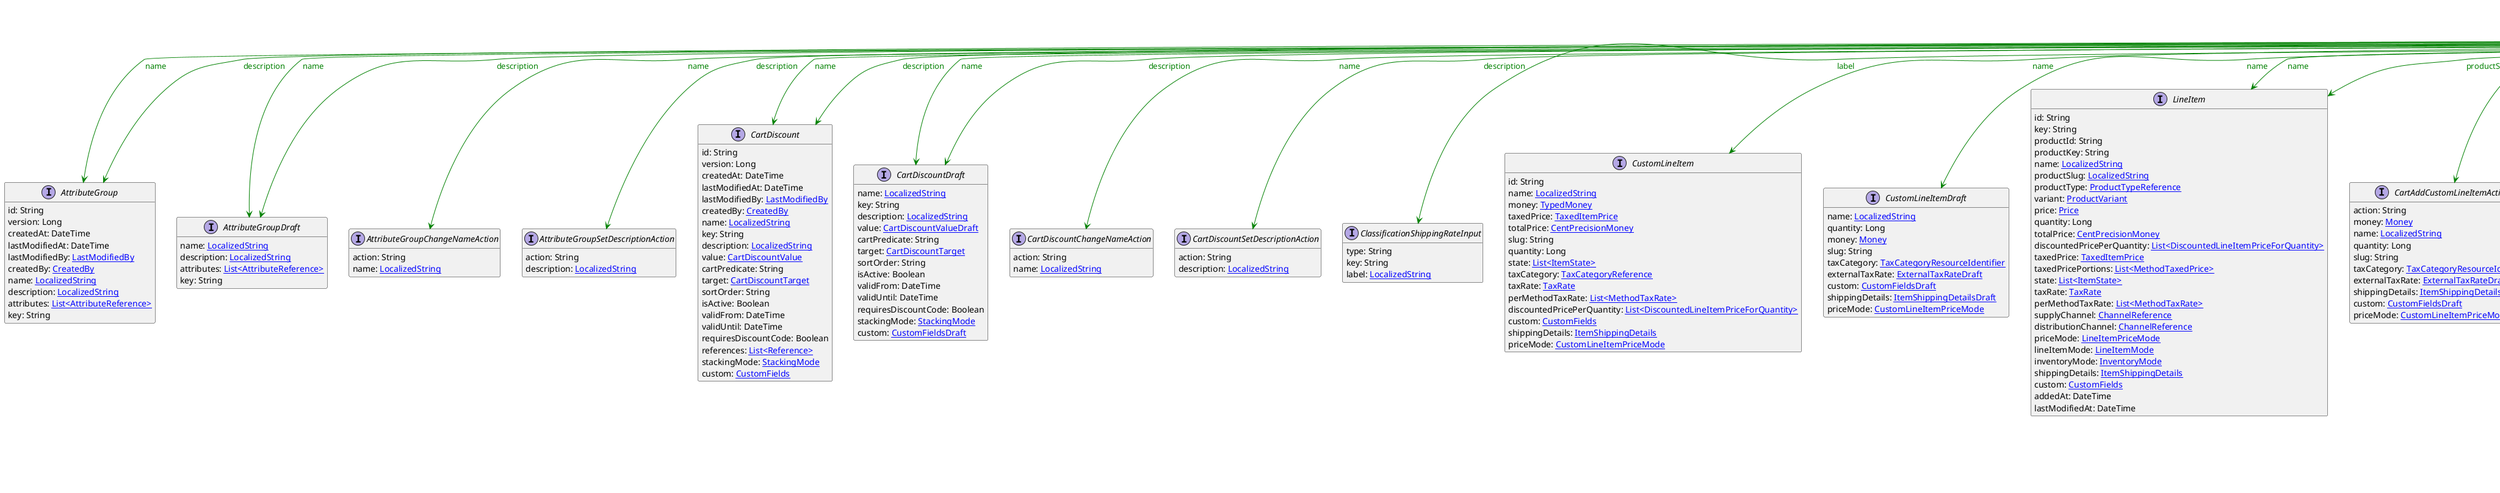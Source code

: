 @startuml

hide empty fields
hide empty methods
legend
|= |= line |
|<back:black>   </back>| inheritance |
|<back:green>   </back>| property reference |
|<back:blue>   </back>| discriminated class |
endlegend
interface LocalizedString [[LocalizedString.svg]]  {
}



interface AttributeGroup [[AttributeGroup.svg]]  {
    id: String
    version: Long
    createdAt: DateTime
    lastModifiedAt: DateTime
    lastModifiedBy: [[LastModifiedBy.svg LastModifiedBy]]
    createdBy: [[CreatedBy.svg CreatedBy]]
    name: [[LocalizedString.svg LocalizedString]]
    description: [[LocalizedString.svg LocalizedString]]
    attributes: [[AttributeReference.svg List<AttributeReference>]]
    key: String
}
interface AttributeGroupDraft [[AttributeGroupDraft.svg]]  {
    name: [[LocalizedString.svg LocalizedString]]
    description: [[LocalizedString.svg LocalizedString]]
    attributes: [[AttributeReference.svg List<AttributeReference>]]
    key: String
}
interface AttributeGroupChangeNameAction [[AttributeGroupChangeNameAction.svg]]  {
    action: String
    name: [[LocalizedString.svg LocalizedString]]
}
interface AttributeGroupSetDescriptionAction [[AttributeGroupSetDescriptionAction.svg]]  {
    action: String
    description: [[LocalizedString.svg LocalizedString]]
}
interface CartDiscount [[CartDiscount.svg]]  {
    id: String
    version: Long
    createdAt: DateTime
    lastModifiedAt: DateTime
    lastModifiedBy: [[LastModifiedBy.svg LastModifiedBy]]
    createdBy: [[CreatedBy.svg CreatedBy]]
    name: [[LocalizedString.svg LocalizedString]]
    key: String
    description: [[LocalizedString.svg LocalizedString]]
    value: [[CartDiscountValue.svg CartDiscountValue]]
    cartPredicate: String
    target: [[CartDiscountTarget.svg CartDiscountTarget]]
    sortOrder: String
    isActive: Boolean
    validFrom: DateTime
    validUntil: DateTime
    requiresDiscountCode: Boolean
    references: [[Reference.svg List<Reference>]]
    stackingMode: [[StackingMode.svg StackingMode]]
    custom: [[CustomFields.svg CustomFields]]
}
interface CartDiscountDraft [[CartDiscountDraft.svg]]  {
    name: [[LocalizedString.svg LocalizedString]]
    key: String
    description: [[LocalizedString.svg LocalizedString]]
    value: [[CartDiscountValueDraft.svg CartDiscountValueDraft]]
    cartPredicate: String
    target: [[CartDiscountTarget.svg CartDiscountTarget]]
    sortOrder: String
    isActive: Boolean
    validFrom: DateTime
    validUntil: DateTime
    requiresDiscountCode: Boolean
    stackingMode: [[StackingMode.svg StackingMode]]
    custom: [[CustomFieldsDraft.svg CustomFieldsDraft]]
}
interface CartDiscountChangeNameAction [[CartDiscountChangeNameAction.svg]]  {
    action: String
    name: [[LocalizedString.svg LocalizedString]]
}
interface CartDiscountSetDescriptionAction [[CartDiscountSetDescriptionAction.svg]]  {
    action: String
    description: [[LocalizedString.svg LocalizedString]]
}
interface ClassificationShippingRateInput [[ClassificationShippingRateInput.svg]]  {
    type: String
    key: String
    label: [[LocalizedString.svg LocalizedString]]
}
interface CustomLineItem [[CustomLineItem.svg]]  {
    id: String
    name: [[LocalizedString.svg LocalizedString]]
    money: [[TypedMoney.svg TypedMoney]]
    taxedPrice: [[TaxedItemPrice.svg TaxedItemPrice]]
    totalPrice: [[CentPrecisionMoney.svg CentPrecisionMoney]]
    slug: String
    quantity: Long
    state: [[ItemState.svg List<ItemState>]]
    taxCategory: [[TaxCategoryReference.svg TaxCategoryReference]]
    taxRate: [[TaxRate.svg TaxRate]]
    perMethodTaxRate: [[MethodTaxRate.svg List<MethodTaxRate>]]
    discountedPricePerQuantity: [[DiscountedLineItemPriceForQuantity.svg List<DiscountedLineItemPriceForQuantity>]]
    custom: [[CustomFields.svg CustomFields]]
    shippingDetails: [[ItemShippingDetails.svg ItemShippingDetails]]
    priceMode: [[CustomLineItemPriceMode.svg CustomLineItemPriceMode]]
}
interface CustomLineItemDraft [[CustomLineItemDraft.svg]]  {
    name: [[LocalizedString.svg LocalizedString]]
    quantity: Long
    money: [[Money.svg Money]]
    slug: String
    taxCategory: [[TaxCategoryResourceIdentifier.svg TaxCategoryResourceIdentifier]]
    externalTaxRate: [[ExternalTaxRateDraft.svg ExternalTaxRateDraft]]
    custom: [[CustomFieldsDraft.svg CustomFieldsDraft]]
    shippingDetails: [[ItemShippingDetailsDraft.svg ItemShippingDetailsDraft]]
    priceMode: [[CustomLineItemPriceMode.svg CustomLineItemPriceMode]]
}
interface LineItem [[LineItem.svg]]  {
    id: String
    key: String
    productId: String
    productKey: String
    name: [[LocalizedString.svg LocalizedString]]
    productSlug: [[LocalizedString.svg LocalizedString]]
    productType: [[ProductTypeReference.svg ProductTypeReference]]
    variant: [[ProductVariant.svg ProductVariant]]
    price: [[Price.svg Price]]
    quantity: Long
    totalPrice: [[CentPrecisionMoney.svg CentPrecisionMoney]]
    discountedPricePerQuantity: [[DiscountedLineItemPriceForQuantity.svg List<DiscountedLineItemPriceForQuantity>]]
    taxedPrice: [[TaxedItemPrice.svg TaxedItemPrice]]
    taxedPricePortions: [[MethodTaxedPrice.svg List<MethodTaxedPrice>]]
    state: [[ItemState.svg List<ItemState>]]
    taxRate: [[TaxRate.svg TaxRate]]
    perMethodTaxRate: [[MethodTaxRate.svg List<MethodTaxRate>]]
    supplyChannel: [[ChannelReference.svg ChannelReference]]
    distributionChannel: [[ChannelReference.svg ChannelReference]]
    priceMode: [[LineItemPriceMode.svg LineItemPriceMode]]
    lineItemMode: [[LineItemMode.svg LineItemMode]]
    inventoryMode: [[InventoryMode.svg InventoryMode]]
    shippingDetails: [[ItemShippingDetails.svg ItemShippingDetails]]
    custom: [[CustomFields.svg CustomFields]]
    addedAt: DateTime
    lastModifiedAt: DateTime
}
interface CartAddCustomLineItemAction [[CartAddCustomLineItemAction.svg]]  {
    action: String
    money: [[Money.svg Money]]
    name: [[LocalizedString.svg LocalizedString]]
    quantity: Long
    slug: String
    taxCategory: [[TaxCategoryResourceIdentifier.svg TaxCategoryResourceIdentifier]]
    externalTaxRate: [[ExternalTaxRateDraft.svg ExternalTaxRateDraft]]
    shippingDetails: [[ItemShippingDetailsDraft.svg ItemShippingDetailsDraft]]
    custom: [[CustomFieldsDraft.svg CustomFieldsDraft]]
    priceMode: [[CustomLineItemPriceMode.svg CustomLineItemPriceMode]]
}
interface Category [[Category.svg]]  {
    id: String
    version: Long
    createdAt: DateTime
    lastModifiedAt: DateTime
    lastModifiedBy: [[LastModifiedBy.svg LastModifiedBy]]
    createdBy: [[CreatedBy.svg CreatedBy]]
    name: [[LocalizedString.svg LocalizedString]]
    slug: [[LocalizedString.svg LocalizedString]]
    description: [[LocalizedString.svg LocalizedString]]
    ancestors: [[CategoryReference.svg List<CategoryReference>]]
    parent: [[CategoryReference.svg CategoryReference]]
    orderHint: String
    externalId: String
    metaTitle: [[LocalizedString.svg LocalizedString]]
    metaDescription: [[LocalizedString.svg LocalizedString]]
    metaKeywords: [[LocalizedString.svg LocalizedString]]
    custom: [[CustomFields.svg CustomFields]]
    assets: [[Asset.svg List<Asset>]]
    key: String
}
interface CategoryDraft [[CategoryDraft.svg]]  {
    name: [[LocalizedString.svg LocalizedString]]
    slug: [[LocalizedString.svg LocalizedString]]
    description: [[LocalizedString.svg LocalizedString]]
    parent: [[CategoryResourceIdentifier.svg CategoryResourceIdentifier]]
    orderHint: String
    externalId: String
    metaTitle: [[LocalizedString.svg LocalizedString]]
    metaDescription: [[LocalizedString.svg LocalizedString]]
    metaKeywords: [[LocalizedString.svg LocalizedString]]
    custom: [[CustomFieldsDraft.svg CustomFieldsDraft]]
    assets: [[AssetDraft.svg List<AssetDraft>]]
    key: String
}
interface CategoryChangeAssetNameAction [[CategoryChangeAssetNameAction.svg]]  {
    action: String
    assetId: String
    assetKey: String
    name: [[LocalizedString.svg LocalizedString]]
}
interface CategoryChangeNameAction [[CategoryChangeNameAction.svg]]  {
    action: String
    name: [[LocalizedString.svg LocalizedString]]
}
interface CategoryChangeSlugAction [[CategoryChangeSlugAction.svg]]  {
    action: String
    slug: [[LocalizedString.svg LocalizedString]]
}
interface CategorySetAssetDescriptionAction [[CategorySetAssetDescriptionAction.svg]]  {
    action: String
    assetId: String
    assetKey: String
    description: [[LocalizedString.svg LocalizedString]]
}
interface CategorySetDescriptionAction [[CategorySetDescriptionAction.svg]]  {
    action: String
    description: [[LocalizedString.svg LocalizedString]]
}
interface CategorySetMetaDescriptionAction [[CategorySetMetaDescriptionAction.svg]]  {
    action: String
    metaDescription: [[LocalizedString.svg LocalizedString]]
}
interface CategorySetMetaKeywordsAction [[CategorySetMetaKeywordsAction.svg]]  {
    action: String
    metaKeywords: [[LocalizedString.svg LocalizedString]]
}
interface CategorySetMetaTitleAction [[CategorySetMetaTitleAction.svg]]  {
    action: String
    metaTitle: [[LocalizedString.svg LocalizedString]]
}
interface Channel [[Channel.svg]]  {
    id: String
    version: Long
    createdAt: DateTime
    lastModifiedAt: DateTime
    lastModifiedBy: [[LastModifiedBy.svg LastModifiedBy]]
    createdBy: [[CreatedBy.svg CreatedBy]]
    key: String
    roles: [[ChannelRoleEnum.svg List<ChannelRoleEnum>]]
    name: [[LocalizedString.svg LocalizedString]]
    description: [[LocalizedString.svg LocalizedString]]
    address: [[Address.svg Address]]
    reviewRatingStatistics: [[ReviewRatingStatistics.svg ReviewRatingStatistics]]
    custom: [[CustomFields.svg CustomFields]]
    geoLocation: [[GeoJson.svg GeoJson]]
}
interface ChannelDraft [[ChannelDraft.svg]]  {
    key: String
    roles: [[ChannelRoleEnum.svg List<ChannelRoleEnum>]]
    name: [[LocalizedString.svg LocalizedString]]
    description: [[LocalizedString.svg LocalizedString]]
    address: [[BaseAddress.svg BaseAddress]]
    custom: [[CustomFieldsDraft.svg CustomFieldsDraft]]
    geoLocation: [[GeoJson.svg GeoJson]]
}
interface ChannelChangeDescriptionAction [[ChannelChangeDescriptionAction.svg]]  {
    action: String
    description: [[LocalizedString.svg LocalizedString]]
}
interface ChannelChangeNameAction [[ChannelChangeNameAction.svg]]  {
    action: String
    name: [[LocalizedString.svg LocalizedString]]
}
interface Asset [[Asset.svg]]  {
    id: String
    sources: [[AssetSource.svg List<AssetSource>]]
    name: [[LocalizedString.svg LocalizedString]]
    description: [[LocalizedString.svg LocalizedString]]
    tags: [[String.svg List<String>]]
    custom: [[CustomFields.svg CustomFields]]
    key: String
}
interface AssetDraft [[AssetDraft.svg]]  {
    sources: [[AssetSource.svg List<AssetSource>]]
    name: [[LocalizedString.svg LocalizedString]]
    description: [[LocalizedString.svg LocalizedString]]
    tags: [[String.svg List<String>]]
    custom: [[CustomFieldsDraft.svg CustomFieldsDraft]]
    key: String
}
interface DiscountCode [[DiscountCode.svg]]  {
    id: String
    version: Long
    createdAt: DateTime
    lastModifiedAt: DateTime
    lastModifiedBy: [[LastModifiedBy.svg LastModifiedBy]]
    createdBy: [[CreatedBy.svg CreatedBy]]
    name: [[LocalizedString.svg LocalizedString]]
    description: [[LocalizedString.svg LocalizedString]]
    code: String
    cartDiscounts: [[CartDiscountReference.svg List<CartDiscountReference>]]
    cartPredicate: String
    isActive: Boolean
    references: [[Reference.svg List<Reference>]]
    maxApplications: Long
    maxApplicationsPerCustomer: Long
    custom: [[CustomFields.svg CustomFields]]
    groups: [[String.svg List<String>]]
    validFrom: DateTime
    validUntil: DateTime
    applicationVersion: Long
}
interface DiscountCodeDraft [[DiscountCodeDraft.svg]]  {
    name: [[LocalizedString.svg LocalizedString]]
    description: [[LocalizedString.svg LocalizedString]]
    code: String
    cartDiscounts: [[CartDiscountResourceIdentifier.svg List<CartDiscountResourceIdentifier>]]
    cartPredicate: String
    isActive: Boolean
    maxApplications: Long
    maxApplicationsPerCustomer: Long
    custom: [[CustomFieldsDraft.svg CustomFieldsDraft]]
    groups: [[String.svg List<String>]]
    validFrom: DateTime
    validUntil: DateTime
}
interface DiscountCodeSetDescriptionAction [[DiscountCodeSetDescriptionAction.svg]]  {
    action: String
    description: [[LocalizedString.svg LocalizedString]]
}
interface DiscountCodeSetNameAction [[DiscountCodeSetNameAction.svg]]  {
    action: String
    name: [[LocalizedString.svg LocalizedString]]
}
interface ExtensionBadResponseError [[ExtensionBadResponseError.svg]]  {
    code: String
    message: String
    localizedMessage: [[LocalizedString.svg LocalizedString]]
    extensionExtraInfo: [[Object.svg Object]]
    extensionErrors: [[ExtensionError.svg List<ExtensionError>]]
    extensionBody: String
    extensionStatusCode: Integer
    extensionId: String
    extensionKey: String
}
interface ExtensionUpdateActionsFailedError [[ExtensionUpdateActionsFailedError.svg]]  {
    code: String
    message: String
    localizedMessage: [[LocalizedString.svg LocalizedString]]
    extensionExtraInfo: [[Object.svg Object]]
    extensionErrors: [[ExtensionError.svg List<ExtensionError>]]
}
interface GraphQLExtensionBadResponseError [[GraphQLExtensionBadResponseError.svg]]  {
    code: String
    localizedMessage: [[LocalizedString.svg LocalizedString]]
    extensionExtraInfo: [[Object.svg Object]]
    extensionErrors: [[ExtensionError.svg List<ExtensionError>]]
    extensionBody: String
    extensionStatusCode: Integer
    extensionId: String
    extensionKey: String
}
interface GraphQLExtensionUpdateActionsFailedError [[GraphQLExtensionUpdateActionsFailedError.svg]]  {
    code: String
    localizedMessage: [[LocalizedString.svg LocalizedString]]
    extensionExtraInfo: [[Object.svg Object]]
    extensionErrors: [[ExtensionError.svg List<ExtensionError>]]
}
interface MyShoppingListDraft [[MyShoppingListDraft.svg]]  {
    name: [[LocalizedString.svg LocalizedString]]
    description: [[LocalizedString.svg LocalizedString]]
    lineItems: [[ShoppingListLineItemDraft.svg List<ShoppingListLineItemDraft>]]
    textLineItems: [[TextLineItemDraft.svg List<TextLineItemDraft>]]
    custom: [[CustomFieldsDraft.svg CustomFieldsDraft]]
    deleteDaysAfterLastModification: Long
    store: [[StoreResourceIdentifier.svg StoreResourceIdentifier]]
}
interface MyPaymentSetMethodInfoNameAction [[MyPaymentSetMethodInfoNameAction.svg]]  {
    action: String
    name: [[LocalizedString.svg LocalizedString]]
}
interface MyShoppingListAddTextLineItemAction [[MyShoppingListAddTextLineItemAction.svg]]  {
    action: String
    name: [[LocalizedString.svg LocalizedString]]
    description: [[LocalizedString.svg LocalizedString]]
    quantity: Long
    addedAt: DateTime
    custom: [[CustomFieldsDraft.svg CustomFieldsDraft]]
}
interface MyShoppingListChangeNameAction [[MyShoppingListChangeNameAction.svg]]  {
    action: String
    name: [[LocalizedString.svg LocalizedString]]
}
interface MyShoppingListChangeTextLineItemNameAction [[MyShoppingListChangeTextLineItemNameAction.svg]]  {
    action: String
    textLineItemId: String
    name: [[LocalizedString.svg LocalizedString]]
}
interface MyShoppingListSetDescriptionAction [[MyShoppingListSetDescriptionAction.svg]]  {
    action: String
    description: [[LocalizedString.svg LocalizedString]]
}
interface MyShoppingListSetTextLineItemDescriptionAction [[MyShoppingListSetTextLineItemDescriptionAction.svg]]  {
    action: String
    textLineItemId: String
    description: [[LocalizedString.svg LocalizedString]]
}
interface CategorySlugChangedMessage [[CategorySlugChangedMessage.svg]]  {
    id: String
    version: Long
    createdAt: DateTime
    lastModifiedAt: DateTime
    lastModifiedBy: [[LastModifiedBy.svg LastModifiedBy]]
    createdBy: [[CreatedBy.svg CreatedBy]]
    sequenceNumber: Long
    resource: [[Reference.svg Reference]]
    resourceVersion: Long
    type: String
    resourceUserProvidedIdentifiers: [[UserProvidedIdentifiers.svg UserProvidedIdentifiers]]
    slug: [[LocalizedString.svg LocalizedString]]
    oldSlug: [[LocalizedString.svg LocalizedString]]
}
interface ProductSlugChangedMessage [[ProductSlugChangedMessage.svg]]  {
    id: String
    version: Long
    createdAt: DateTime
    lastModifiedAt: DateTime
    lastModifiedBy: [[LastModifiedBy.svg LastModifiedBy]]
    createdBy: [[CreatedBy.svg CreatedBy]]
    sequenceNumber: Long
    resource: [[Reference.svg Reference]]
    resourceVersion: Long
    type: String
    resourceUserProvidedIdentifiers: [[UserProvidedIdentifiers.svg UserProvidedIdentifiers]]
    slug: [[LocalizedString.svg LocalizedString]]
    oldSlug: [[LocalizedString.svg LocalizedString]]
}
interface StoreCreatedMessage [[StoreCreatedMessage.svg]]  {
    id: String
    version: Long
    createdAt: DateTime
    lastModifiedAt: DateTime
    lastModifiedBy: [[LastModifiedBy.svg LastModifiedBy]]
    createdBy: [[CreatedBy.svg CreatedBy]]
    sequenceNumber: Long
    resource: [[Reference.svg Reference]]
    resourceVersion: Long
    type: String
    resourceUserProvidedIdentifiers: [[UserProvidedIdentifiers.svg UserProvidedIdentifiers]]
    name: [[LocalizedString.svg LocalizedString]]
    languages: [[String.svg List<String>]]
    countries: [[StoreCountry.svg List<StoreCountry>]]
    distributionChannels: [[ChannelReference.svg List<ChannelReference>]]
    supplyChannels: [[ChannelReference.svg List<ChannelReference>]]
    productSelections: [[ProductSelectionSetting.svg List<ProductSelectionSetting>]]
    custom: [[CustomFields.svg CustomFields]]
}
interface StoreNameSetMessage [[StoreNameSetMessage.svg]]  {
    id: String
    version: Long
    createdAt: DateTime
    lastModifiedAt: DateTime
    lastModifiedBy: [[LastModifiedBy.svg LastModifiedBy]]
    createdBy: [[CreatedBy.svg CreatedBy]]
    sequenceNumber: Long
    resource: [[Reference.svg Reference]]
    resourceVersion: Long
    type: String
    resourceUserProvidedIdentifiers: [[UserProvidedIdentifiers.svg UserProvidedIdentifiers]]
    name: [[LocalizedString.svg LocalizedString]]
    nameAllLocales: [[LocalizedString.svg List<LocalizedString>]]
}
interface UserProvidedIdentifiers [[UserProvidedIdentifiers.svg]]  {
    key: String
    externalId: String
    orderNumber: String
    customerNumber: String
    sku: String
    slug: [[LocalizedString.svg LocalizedString]]
    containerAndKey: [[ContainerAndKey.svg ContainerAndKey]]
}
interface CategorySlugChangedMessagePayload [[CategorySlugChangedMessagePayload.svg]]  {
    type: String
    slug: [[LocalizedString.svg LocalizedString]]
    oldSlug: [[LocalizedString.svg LocalizedString]]
}
interface ProductSlugChangedMessagePayload [[ProductSlugChangedMessagePayload.svg]]  {
    type: String
    slug: [[LocalizedString.svg LocalizedString]]
    oldSlug: [[LocalizedString.svg LocalizedString]]
}
interface StoreCreatedMessagePayload [[StoreCreatedMessagePayload.svg]]  {
    type: String
    name: [[LocalizedString.svg LocalizedString]]
    languages: [[String.svg List<String>]]
    countries: [[StoreCountry.svg List<StoreCountry>]]
    distributionChannels: [[ChannelReference.svg List<ChannelReference>]]
    supplyChannels: [[ChannelReference.svg List<ChannelReference>]]
    productSelections: [[ProductSelectionSetting.svg List<ProductSelectionSetting>]]
    custom: [[CustomFields.svg CustomFields]]
}
interface StoreNameSetMessagePayload [[StoreNameSetMessagePayload.svg]]  {
    type: String
    name: [[LocalizedString.svg LocalizedString]]
    nameAllLocales: [[LocalizedString.svg List<LocalizedString>]]
}
interface CustomLineItemImportDraft [[CustomLineItemImportDraft.svg]]  {
    name: [[LocalizedString.svg LocalizedString]]
    quantity: Long
    money: [[Money.svg Money]]
    slug: String
    state: [[ItemState.svg List<ItemState>]]
    taxRate: [[TaxRate.svg TaxRate]]
    taxCategory: [[TaxCategoryResourceIdentifier.svg TaxCategoryResourceIdentifier]]
    custom: [[CustomFieldsDraft.svg CustomFieldsDraft]]
    shippingDetails: [[ItemShippingDetailsDraft.svg ItemShippingDetailsDraft]]
    priceMode: [[CustomLineItemPriceMode.svg CustomLineItemPriceMode]]
}
interface LineItemImportDraft [[LineItemImportDraft.svg]]  {
    productId: String
    name: [[LocalizedString.svg LocalizedString]]
    variant: [[ProductVariantImportDraft.svg ProductVariantImportDraft]]
    price: [[PriceDraft.svg PriceDraft]]
    quantity: Long
    state: [[ItemState.svg List<ItemState>]]
    supplyChannel: [[ChannelResourceIdentifier.svg ChannelResourceIdentifier]]
    distributionChannel: [[ChannelResourceIdentifier.svg ChannelResourceIdentifier]]
    taxRate: [[TaxRate.svg TaxRate]]
    custom: [[CustomFieldsDraft.svg CustomFieldsDraft]]
    inventoryMode: [[InventoryMode.svg InventoryMode]]
    shippingDetails: [[ItemShippingDetailsDraft.svg ItemShippingDetailsDraft]]
}
interface PaymentMethodInfo [[PaymentMethodInfo.svg]]  {
    paymentInterface: String
    method: String
    name: [[LocalizedString.svg LocalizedString]]
}
interface PaymentSetMethodInfoNameAction [[PaymentSetMethodInfoNameAction.svg]]  {
    action: String
    name: [[LocalizedString.svg LocalizedString]]
}
interface ProductDiscount [[ProductDiscount.svg]]  {
    id: String
    version: Long
    createdAt: DateTime
    lastModifiedAt: DateTime
    lastModifiedBy: [[LastModifiedBy.svg LastModifiedBy]]
    createdBy: [[CreatedBy.svg CreatedBy]]
    name: [[LocalizedString.svg LocalizedString]]
    key: String
    description: [[LocalizedString.svg LocalizedString]]
    value: [[ProductDiscountValue.svg ProductDiscountValue]]
    predicate: String
    sortOrder: String
    isActive: Boolean
    references: [[Reference.svg List<Reference>]]
    validFrom: DateTime
    validUntil: DateTime
}
interface ProductDiscountDraft [[ProductDiscountDraft.svg]]  {
    name: [[LocalizedString.svg LocalizedString]]
    key: String
    description: [[LocalizedString.svg LocalizedString]]
    value: [[ProductDiscountValueDraft.svg ProductDiscountValueDraft]]
    predicate: String
    sortOrder: String
    isActive: Boolean
    validFrom: DateTime
    validUntil: DateTime
}
interface ProductDiscountChangeNameAction [[ProductDiscountChangeNameAction.svg]]  {
    action: String
    name: [[LocalizedString.svg LocalizedString]]
}
interface ProductDiscountSetDescriptionAction [[ProductDiscountSetDescriptionAction.svg]]  {
    action: String
    description: [[LocalizedString.svg LocalizedString]]
}
interface IndividualExclusionProductSelectionType [[IndividualExclusionProductSelectionType.svg]]  {
    type: [[ProductSelectionTypeEnum.svg ProductSelectionTypeEnum]]
    name: [[LocalizedString.svg LocalizedString]]
}
interface IndividualProductSelectionType [[IndividualProductSelectionType.svg]]  {
    type: [[ProductSelectionTypeEnum.svg ProductSelectionTypeEnum]]
    name: [[LocalizedString.svg LocalizedString]]
}
interface ProductSelection [[ProductSelection.svg]]  {
    id: String
    version: Long
    createdAt: DateTime
    lastModifiedAt: DateTime
    lastModifiedBy: [[LastModifiedBy.svg LastModifiedBy]]
    createdBy: [[CreatedBy.svg CreatedBy]]
    key: String
    name: [[LocalizedString.svg LocalizedString]]
    productCount: Integer
    type: [[ProductSelectionTypeEnum.svg ProductSelectionTypeEnum]]
    mode: [[ProductSelectionMode.svg ProductSelectionMode]]
    custom: [[CustomFields.svg CustomFields]]
}
interface ProductSelectionDraft [[ProductSelectionDraft.svg]]  {
    key: String
    name: [[LocalizedString.svg LocalizedString]]
    custom: [[CustomFieldsDraft.svg CustomFieldsDraft]]
    type: [[ProductSelectionTypeEnum.svg ProductSelectionTypeEnum]]
    mode: [[ProductSelectionMode.svg ProductSelectionMode]]
}
interface ProductSelectionChangeNameAction [[ProductSelectionChangeNameAction.svg]]  {
    action: String
    name: [[LocalizedString.svg LocalizedString]]
}
interface AttributeDefinition [[AttributeDefinition.svg]]  {
    type: [[AttributeType.svg AttributeType]]
    name: String
    label: [[LocalizedString.svg LocalizedString]]
    isRequired: Boolean
    attributeConstraint: [[AttributeConstraintEnum.svg AttributeConstraintEnum]]
    inputTip: [[LocalizedString.svg LocalizedString]]
    inputHint: [[TextInputHint.svg TextInputHint]]
    isSearchable: Boolean
}
interface AttributeDefinitionDraft [[AttributeDefinitionDraft.svg]]  {
    type: [[AttributeType.svg AttributeType]]
    name: String
    label: [[LocalizedString.svg LocalizedString]]
    isRequired: Boolean
    attributeConstraint: [[AttributeConstraintEnum.svg AttributeConstraintEnum]]
    inputTip: [[LocalizedString.svg LocalizedString]]
    inputHint: [[TextInputHint.svg TextInputHint]]
    isSearchable: Boolean
}
interface AttributeLocalizedEnumValue [[AttributeLocalizedEnumValue.svg]]  {
    key: String
    label: [[LocalizedString.svg LocalizedString]]
}
interface ProductTypeChangeLabelAction [[ProductTypeChangeLabelAction.svg]]  {
    action: String
    attributeName: String
    label: [[LocalizedString.svg LocalizedString]]
}
interface ProductTypeSetInputTipAction [[ProductTypeSetInputTipAction.svg]]  {
    action: String
    attributeName: String
    inputTip: [[LocalizedString.svg LocalizedString]]
}
interface ProductData [[ProductData.svg]]  {
    name: [[LocalizedString.svg LocalizedString]]
    categories: [[CategoryReference.svg List<CategoryReference>]]
    categoryOrderHints: [[CategoryOrderHints.svg CategoryOrderHints]]
    description: [[LocalizedString.svg LocalizedString]]
    slug: [[LocalizedString.svg LocalizedString]]
    metaTitle: [[LocalizedString.svg LocalizedString]]
    metaDescription: [[LocalizedString.svg LocalizedString]]
    metaKeywords: [[LocalizedString.svg LocalizedString]]
    masterVariant: [[ProductVariant.svg ProductVariant]]
    variants: [[ProductVariant.svg List<ProductVariant>]]
    searchKeywords: [[SearchKeywords.svg SearchKeywords]]
}
interface ProductDraft [[ProductDraft.svg]]  {
    productType: [[ProductTypeResourceIdentifier.svg ProductTypeResourceIdentifier]]
    name: [[LocalizedString.svg LocalizedString]]
    slug: [[LocalizedString.svg LocalizedString]]
    key: String
    description: [[LocalizedString.svg LocalizedString]]
    categories: [[CategoryResourceIdentifier.svg List<CategoryResourceIdentifier>]]
    categoryOrderHints: [[CategoryOrderHints.svg CategoryOrderHints]]
    metaTitle: [[LocalizedString.svg LocalizedString]]
    metaDescription: [[LocalizedString.svg LocalizedString]]
    metaKeywords: [[LocalizedString.svg LocalizedString]]
    masterVariant: [[ProductVariantDraft.svg ProductVariantDraft]]
    variants: [[ProductVariantDraft.svg List<ProductVariantDraft>]]
    taxCategory: [[TaxCategoryResourceIdentifier.svg TaxCategoryResourceIdentifier]]
    searchKeywords: [[SearchKeywords.svg SearchKeywords]]
    state: [[StateResourceIdentifier.svg StateResourceIdentifier]]
    publish: Boolean
    priceMode: [[ProductPriceModeEnum.svg ProductPriceModeEnum]]
}
interface ProductProjection [[ProductProjection.svg]]  {
    id: String
    version: Long
    createdAt: DateTime
    lastModifiedAt: DateTime
    key: String
    productType: [[ProductTypeReference.svg ProductTypeReference]]
    name: [[LocalizedString.svg LocalizedString]]
    description: [[LocalizedString.svg LocalizedString]]
    slug: [[LocalizedString.svg LocalizedString]]
    categories: [[CategoryReference.svg List<CategoryReference>]]
    categoryOrderHints: [[CategoryOrderHints.svg CategoryOrderHints]]
    metaTitle: [[LocalizedString.svg LocalizedString]]
    metaDescription: [[LocalizedString.svg LocalizedString]]
    metaKeywords: [[LocalizedString.svg LocalizedString]]
    searchKeywords: [[SearchKeywords.svg SearchKeywords]]
    hasStagedChanges: Boolean
    published: Boolean
    masterVariant: [[ProductVariant.svg ProductVariant]]
    variants: [[ProductVariant.svg List<ProductVariant>]]
    taxCategory: [[TaxCategoryReference.svg TaxCategoryReference]]
    state: [[StateReference.svg StateReference]]
    reviewRatingStatistics: [[ReviewRatingStatistics.svg ReviewRatingStatistics]]
    priceMode: [[ProductPriceModeEnum.svg ProductPriceModeEnum]]
}
interface ProductChangeAssetNameAction [[ProductChangeAssetNameAction.svg]]  {
    action: String
    variantId: Long
    sku: String
    staged: Boolean
    assetId: String
    assetKey: String
    name: [[LocalizedString.svg LocalizedString]]
}
interface ProductChangeNameAction [[ProductChangeNameAction.svg]]  {
    action: String
    name: [[LocalizedString.svg LocalizedString]]
    staged: Boolean
}
interface ProductChangeSlugAction [[ProductChangeSlugAction.svg]]  {
    action: String
    slug: [[LocalizedString.svg LocalizedString]]
    staged: Boolean
}
interface ProductSetAssetDescriptionAction [[ProductSetAssetDescriptionAction.svg]]  {
    action: String
    variantId: Long
    sku: String
    staged: Boolean
    assetId: String
    assetKey: String
    description: [[LocalizedString.svg LocalizedString]]
}
interface ProductSetDescriptionAction [[ProductSetDescriptionAction.svg]]  {
    action: String
    description: [[LocalizedString.svg LocalizedString]]
    staged: Boolean
}
interface ProductSetMetaDescriptionAction [[ProductSetMetaDescriptionAction.svg]]  {
    action: String
    metaDescription: [[LocalizedString.svg LocalizedString]]
    staged: Boolean
}
interface ProductSetMetaKeywordsAction [[ProductSetMetaKeywordsAction.svg]]  {
    action: String
    metaKeywords: [[LocalizedString.svg LocalizedString]]
    staged: Boolean
}
interface ProductSetMetaTitleAction [[ProductSetMetaTitleAction.svg]]  {
    action: String
    metaTitle: [[LocalizedString.svg LocalizedString]]
    staged: Boolean
}
interface ShippingMethod [[ShippingMethod.svg]]  {
    id: String
    version: Long
    createdAt: DateTime
    lastModifiedAt: DateTime
    lastModifiedBy: [[LastModifiedBy.svg LastModifiedBy]]
    createdBy: [[CreatedBy.svg CreatedBy]]
    key: String
    name: String
    localizedName: [[LocalizedString.svg LocalizedString]]
    description: String
    localizedDescription: [[LocalizedString.svg LocalizedString]]
    taxCategory: [[TaxCategoryReference.svg TaxCategoryReference]]
    zoneRates: [[ZoneRate.svg List<ZoneRate>]]
    isDefault: Boolean
    predicate: String
    custom: [[CustomFields.svg CustomFields]]
}
interface ShippingMethodDraft [[ShippingMethodDraft.svg]]  {
    key: String
    name: String
    localizedName: [[LocalizedString.svg LocalizedString]]
    description: String
    localizedDescription: [[LocalizedString.svg LocalizedString]]
    taxCategory: [[TaxCategoryResourceIdentifier.svg TaxCategoryResourceIdentifier]]
    zoneRates: [[ZoneRateDraft.svg List<ZoneRateDraft>]]
    isDefault: Boolean
    predicate: String
    custom: [[CustomFieldsDraft.svg CustomFieldsDraft]]
}
interface ShippingMethodSetLocalizedDescriptionAction [[ShippingMethodSetLocalizedDescriptionAction.svg]]  {
    action: String
    localizedDescription: [[LocalizedString.svg LocalizedString]]
}
interface ShippingMethodSetLocalizedNameAction [[ShippingMethodSetLocalizedNameAction.svg]]  {
    action: String
    localizedName: [[LocalizedString.svg LocalizedString]]
}
interface ShoppingList [[ShoppingList.svg]]  {
    id: String
    version: Long
    createdAt: DateTime
    lastModifiedAt: DateTime
    name: [[LocalizedString.svg LocalizedString]]
    key: String
    customer: [[CustomerReference.svg CustomerReference]]
    slug: [[LocalizedString.svg LocalizedString]]
    description: [[LocalizedString.svg LocalizedString]]
    lineItems: [[ShoppingListLineItem.svg List<ShoppingListLineItem>]]
    textLineItems: [[TextLineItem.svg List<TextLineItem>]]
    deleteDaysAfterLastModification: Long
    anonymousId: String
    store: [[StoreKeyReference.svg StoreKeyReference]]
    custom: [[CustomFields.svg CustomFields]]
    lastModifiedBy: [[LastModifiedBy.svg LastModifiedBy]]
    createdBy: [[CreatedBy.svg CreatedBy]]
}
interface ShoppingListDraft [[ShoppingListDraft.svg]]  {
    name: [[LocalizedString.svg LocalizedString]]
    slug: [[LocalizedString.svg LocalizedString]]
    customer: [[CustomerResourceIdentifier.svg CustomerResourceIdentifier]]
    key: String
    description: [[LocalizedString.svg LocalizedString]]
    anonymousId: String
    deleteDaysAfterLastModification: Long
    lineItems: [[ShoppingListLineItemDraft.svg List<ShoppingListLineItemDraft>]]
    textLineItems: [[TextLineItemDraft.svg List<TextLineItemDraft>]]
    store: [[StoreResourceIdentifier.svg StoreResourceIdentifier]]
    custom: [[CustomFieldsDraft.svg CustomFieldsDraft]]
}
interface ShoppingListLineItem [[ShoppingListLineItem.svg]]  {
    addedAt: DateTime
    custom: [[CustomFields.svg CustomFields]]
    deactivatedAt: DateTime
    id: String
    name: [[LocalizedString.svg LocalizedString]]
    productId: String
    productType: [[ProductTypeReference.svg ProductTypeReference]]
    quantity: Long
    variantId: Long
    variant: [[ProductVariant.svg ProductVariant]]
    productSlug: [[LocalizedString.svg LocalizedString]]
}
interface TextLineItem [[TextLineItem.svg]]  {
    addedAt: DateTime
    custom: [[CustomFields.svg CustomFields]]
    description: [[LocalizedString.svg LocalizedString]]
    id: String
    name: [[LocalizedString.svg LocalizedString]]
    quantity: Long
}
interface TextLineItemDraft [[TextLineItemDraft.svg]]  {
    addedAt: DateTime
    custom: [[CustomFieldsDraft.svg CustomFieldsDraft]]
    description: [[LocalizedString.svg LocalizedString]]
    name: [[LocalizedString.svg LocalizedString]]
    quantity: Long
}
interface ShoppingListAddTextLineItemAction [[ShoppingListAddTextLineItemAction.svg]]  {
    action: String
    name: [[LocalizedString.svg LocalizedString]]
    description: [[LocalizedString.svg LocalizedString]]
    quantity: Long
    addedAt: DateTime
    custom: [[CustomFieldsDraft.svg CustomFieldsDraft]]
}
interface ShoppingListChangeNameAction [[ShoppingListChangeNameAction.svg]]  {
    action: String
    name: [[LocalizedString.svg LocalizedString]]
}
interface ShoppingListChangeTextLineItemNameAction [[ShoppingListChangeTextLineItemNameAction.svg]]  {
    action: String
    textLineItemId: String
    name: [[LocalizedString.svg LocalizedString]]
}
interface ShoppingListSetDescriptionAction [[ShoppingListSetDescriptionAction.svg]]  {
    action: String
    description: [[LocalizedString.svg LocalizedString]]
}
interface ShoppingListSetSlugAction [[ShoppingListSetSlugAction.svg]]  {
    action: String
    slug: [[LocalizedString.svg LocalizedString]]
}
interface ShoppingListSetTextLineItemDescriptionAction [[ShoppingListSetTextLineItemDescriptionAction.svg]]  {
    action: String
    textLineItemId: String
    description: [[LocalizedString.svg LocalizedString]]
}
interface State [[State.svg]]  {
    id: String
    version: Long
    createdAt: DateTime
    lastModifiedAt: DateTime
    lastModifiedBy: [[LastModifiedBy.svg LastModifiedBy]]
    createdBy: [[CreatedBy.svg CreatedBy]]
    key: String
    type: [[StateTypeEnum.svg StateTypeEnum]]
    name: [[LocalizedString.svg LocalizedString]]
    description: [[LocalizedString.svg LocalizedString]]
    initial: Boolean
    builtIn: Boolean
    roles: [[StateRoleEnum.svg List<StateRoleEnum>]]
    transitions: [[StateReference.svg List<StateReference>]]
}
interface StateDraft [[StateDraft.svg]]  {
    key: String
    type: [[StateTypeEnum.svg StateTypeEnum]]
    name: [[LocalizedString.svg LocalizedString]]
    description: [[LocalizedString.svg LocalizedString]]
    initial: Boolean
    roles: [[StateRoleEnum.svg List<StateRoleEnum>]]
    transitions: [[StateResourceIdentifier.svg List<StateResourceIdentifier>]]
}
interface StateSetDescriptionAction [[StateSetDescriptionAction.svg]]  {
    action: String
    description: [[LocalizedString.svg LocalizedString]]
}
interface StateSetNameAction [[StateSetNameAction.svg]]  {
    action: String
    name: [[LocalizedString.svg LocalizedString]]
}
interface Store [[Store.svg]]  {
    id: String
    version: Long
    createdAt: DateTime
    lastModifiedAt: DateTime
    lastModifiedBy: [[LastModifiedBy.svg LastModifiedBy]]
    createdBy: [[CreatedBy.svg CreatedBy]]
    key: String
    name: [[LocalizedString.svg LocalizedString]]
    languages: [[String.svg List<String>]]
    countries: [[StoreCountry.svg List<StoreCountry>]]
    distributionChannels: [[ChannelReference.svg List<ChannelReference>]]
    supplyChannels: [[ChannelReference.svg List<ChannelReference>]]
    productSelections: [[ProductSelectionSetting.svg List<ProductSelectionSetting>]]
    custom: [[CustomFields.svg CustomFields]]
}
interface StoreDraft [[StoreDraft.svg]]  {
    key: String
    name: [[LocalizedString.svg LocalizedString]]
    languages: [[String.svg List<String>]]
    countries: [[StoreCountry.svg List<StoreCountry>]]
    distributionChannels: [[ChannelResourceIdentifier.svg List<ChannelResourceIdentifier>]]
    supplyChannels: [[ChannelResourceIdentifier.svg List<ChannelResourceIdentifier>]]
    productSelections: [[ProductSelectionSettingDraft.svg List<ProductSelectionSettingDraft>]]
    custom: [[CustomFieldsDraft.svg CustomFieldsDraft]]
}
interface StoreSetNameAction [[StoreSetNameAction.svg]]  {
    action: String
    name: [[LocalizedString.svg LocalizedString]]
}
interface CustomFieldLocalizedEnumValue [[CustomFieldLocalizedEnumValue.svg]]  {
    key: String
    label: [[LocalizedString.svg LocalizedString]]
}
interface FieldDefinition [[FieldDefinition.svg]]  {
    type: [[FieldType.svg FieldType]]
    name: String
    label: [[LocalizedString.svg LocalizedString]]
    required: Boolean
    inputHint: [[TypeTextInputHint.svg TypeTextInputHint]]
}
interface Type [[Type.svg]]  {
    id: String
    version: Long
    createdAt: DateTime
    lastModifiedAt: DateTime
    lastModifiedBy: [[LastModifiedBy.svg LastModifiedBy]]
    createdBy: [[CreatedBy.svg CreatedBy]]
    key: String
    name: [[LocalizedString.svg LocalizedString]]
    description: [[LocalizedString.svg LocalizedString]]
    resourceTypeIds: [[ResourceTypeId.svg List<ResourceTypeId>]]
    fieldDefinitions: [[FieldDefinition.svg List<FieldDefinition>]]
}
interface TypeDraft [[TypeDraft.svg]]  {
    key: String
    name: [[LocalizedString.svg LocalizedString]]
    description: [[LocalizedString.svg LocalizedString]]
    resourceTypeIds: [[ResourceTypeId.svg List<ResourceTypeId>]]
    fieldDefinitions: [[FieldDefinition.svg List<FieldDefinition>]]
}
interface TypeChangeFieldDefinitionLabelAction [[TypeChangeFieldDefinitionLabelAction.svg]]  {
    action: String
    fieldName: String
    label: [[LocalizedString.svg LocalizedString]]
}
interface TypeChangeNameAction [[TypeChangeNameAction.svg]]  {
    action: String
    name: [[LocalizedString.svg LocalizedString]]
}
interface TypeSetDescriptionAction [[TypeSetDescriptionAction.svg]]  {
    action: String
    description: [[LocalizedString.svg LocalizedString]]
}

LocalizedString --> AttributeGroup #green;text:green : "name"
LocalizedString --> AttributeGroup #green;text:green : "description"
LocalizedString --> AttributeGroupDraft #green;text:green : "name"
LocalizedString --> AttributeGroupDraft #green;text:green : "description"
LocalizedString --> AttributeGroupChangeNameAction #green;text:green : "name"
LocalizedString --> AttributeGroupSetDescriptionAction #green;text:green : "description"
LocalizedString --> CartDiscount #green;text:green : "name"
LocalizedString --> CartDiscount #green;text:green : "description"
LocalizedString --> CartDiscountDraft #green;text:green : "name"
LocalizedString --> CartDiscountDraft #green;text:green : "description"
LocalizedString --> CartDiscountChangeNameAction #green;text:green : "name"
LocalizedString --> CartDiscountSetDescriptionAction #green;text:green : "description"
LocalizedString --> ClassificationShippingRateInput #green;text:green : "label"
LocalizedString --> CustomLineItem #green;text:green : "name"
LocalizedString --> CustomLineItemDraft #green;text:green : "name"
LocalizedString --> LineItem #green;text:green : "name"
LocalizedString --> LineItem #green;text:green : "productSlug"
LocalizedString --> CartAddCustomLineItemAction #green;text:green : "name"
LocalizedString --> Category #green;text:green : "name"
LocalizedString --> Category #green;text:green : "slug"
LocalizedString --> Category #green;text:green : "description"
LocalizedString --> Category #green;text:green : "metaTitle"
LocalizedString --> Category #green;text:green : "metaDescription"
LocalizedString --> Category #green;text:green : "metaKeywords"
LocalizedString --> CategoryDraft #green;text:green : "name"
LocalizedString --> CategoryDraft #green;text:green : "slug"
LocalizedString --> CategoryDraft #green;text:green : "description"
LocalizedString --> CategoryDraft #green;text:green : "metaTitle"
LocalizedString --> CategoryDraft #green;text:green : "metaDescription"
LocalizedString --> CategoryDraft #green;text:green : "metaKeywords"
LocalizedString --> CategoryChangeAssetNameAction #green;text:green : "name"
LocalizedString --> CategoryChangeNameAction #green;text:green : "name"
LocalizedString --> CategoryChangeSlugAction #green;text:green : "slug"
LocalizedString --> CategorySetAssetDescriptionAction #green;text:green : "description"
LocalizedString --> CategorySetDescriptionAction #green;text:green : "description"
LocalizedString --> CategorySetMetaDescriptionAction #green;text:green : "metaDescription"
LocalizedString --> CategorySetMetaKeywordsAction #green;text:green : "metaKeywords"
LocalizedString --> CategorySetMetaTitleAction #green;text:green : "metaTitle"
LocalizedString --> Channel #green;text:green : "name"
LocalizedString --> Channel #green;text:green : "description"
LocalizedString --> ChannelDraft #green;text:green : "name"
LocalizedString --> ChannelDraft #green;text:green : "description"
LocalizedString --> ChannelChangeDescriptionAction #green;text:green : "description"
LocalizedString --> ChannelChangeNameAction #green;text:green : "name"
LocalizedString --> Asset #green;text:green : "name"
LocalizedString --> Asset #green;text:green : "description"
LocalizedString --> AssetDraft #green;text:green : "name"
LocalizedString --> AssetDraft #green;text:green : "description"
LocalizedString --> DiscountCode #green;text:green : "name"
LocalizedString --> DiscountCode #green;text:green : "description"
LocalizedString --> DiscountCodeDraft #green;text:green : "name"
LocalizedString --> DiscountCodeDraft #green;text:green : "description"
LocalizedString --> DiscountCodeSetDescriptionAction #green;text:green : "description"
LocalizedString --> DiscountCodeSetNameAction #green;text:green : "name"
LocalizedString --> ExtensionBadResponseError #green;text:green : "localizedMessage"
LocalizedString --> ExtensionUpdateActionsFailedError #green;text:green : "localizedMessage"
LocalizedString --> GraphQLExtensionBadResponseError #green;text:green : "localizedMessage"
LocalizedString --> GraphQLExtensionUpdateActionsFailedError #green;text:green : "localizedMessage"
LocalizedString --> MyShoppingListDraft #green;text:green : "name"
LocalizedString --> MyShoppingListDraft #green;text:green : "description"
LocalizedString --> MyPaymentSetMethodInfoNameAction #green;text:green : "name"
LocalizedString --> MyShoppingListAddTextLineItemAction #green;text:green : "name"
LocalizedString --> MyShoppingListAddTextLineItemAction #green;text:green : "description"
LocalizedString --> MyShoppingListChangeNameAction #green;text:green : "name"
LocalizedString --> MyShoppingListChangeTextLineItemNameAction #green;text:green : "name"
LocalizedString --> MyShoppingListSetDescriptionAction #green;text:green : "description"
LocalizedString --> MyShoppingListSetTextLineItemDescriptionAction #green;text:green : "description"
LocalizedString --> CategorySlugChangedMessage #green;text:green : "slug"
LocalizedString --> CategorySlugChangedMessage #green;text:green : "oldSlug"
LocalizedString --> ProductSlugChangedMessage #green;text:green : "slug"
LocalizedString --> ProductSlugChangedMessage #green;text:green : "oldSlug"
LocalizedString --> StoreCreatedMessage #green;text:green : "name"
LocalizedString --> StoreNameSetMessage #green;text:green : "name"
LocalizedString --> UserProvidedIdentifiers #green;text:green : "slug"
LocalizedString --> CategorySlugChangedMessagePayload #green;text:green : "slug"
LocalizedString --> CategorySlugChangedMessagePayload #green;text:green : "oldSlug"
LocalizedString --> ProductSlugChangedMessagePayload #green;text:green : "slug"
LocalizedString --> ProductSlugChangedMessagePayload #green;text:green : "oldSlug"
LocalizedString --> StoreCreatedMessagePayload #green;text:green : "name"
LocalizedString --> StoreNameSetMessagePayload #green;text:green : "name"
LocalizedString --> CustomLineItemImportDraft #green;text:green : "name"
LocalizedString --> LineItemImportDraft #green;text:green : "name"
LocalizedString --> PaymentMethodInfo #green;text:green : "name"
LocalizedString --> PaymentSetMethodInfoNameAction #green;text:green : "name"
LocalizedString --> ProductDiscount #green;text:green : "name"
LocalizedString --> ProductDiscount #green;text:green : "description"
LocalizedString --> ProductDiscountDraft #green;text:green : "name"
LocalizedString --> ProductDiscountDraft #green;text:green : "description"
LocalizedString --> ProductDiscountChangeNameAction #green;text:green : "name"
LocalizedString --> ProductDiscountSetDescriptionAction #green;text:green : "description"
LocalizedString --> IndividualExclusionProductSelectionType #green;text:green : "name"
LocalizedString --> IndividualProductSelectionType #green;text:green : "name"
LocalizedString --> ProductSelection #green;text:green : "name"
LocalizedString --> ProductSelectionDraft #green;text:green : "name"
LocalizedString --> ProductSelectionChangeNameAction #green;text:green : "name"
LocalizedString --> AttributeDefinition #green;text:green : "label"
LocalizedString --> AttributeDefinition #green;text:green : "inputTip"
LocalizedString --> AttributeDefinitionDraft #green;text:green : "label"
LocalizedString --> AttributeDefinitionDraft #green;text:green : "inputTip"
LocalizedString --> AttributeLocalizedEnumValue #green;text:green : "label"
LocalizedString --> ProductTypeChangeLabelAction #green;text:green : "label"
LocalizedString --> ProductTypeSetInputTipAction #green;text:green : "inputTip"
LocalizedString --> ProductData #green;text:green : "name"
LocalizedString --> ProductData #green;text:green : "description"
LocalizedString --> ProductData #green;text:green : "slug"
LocalizedString --> ProductData #green;text:green : "metaTitle"
LocalizedString --> ProductData #green;text:green : "metaDescription"
LocalizedString --> ProductData #green;text:green : "metaKeywords"
LocalizedString --> ProductDraft #green;text:green : "name"
LocalizedString --> ProductDraft #green;text:green : "slug"
LocalizedString --> ProductDraft #green;text:green : "description"
LocalizedString --> ProductDraft #green;text:green : "metaTitle"
LocalizedString --> ProductDraft #green;text:green : "metaDescription"
LocalizedString --> ProductDraft #green;text:green : "metaKeywords"
LocalizedString --> ProductProjection #green;text:green : "name"
LocalizedString --> ProductProjection #green;text:green : "description"
LocalizedString --> ProductProjection #green;text:green : "slug"
LocalizedString --> ProductProjection #green;text:green : "metaTitle"
LocalizedString --> ProductProjection #green;text:green : "metaDescription"
LocalizedString --> ProductProjection #green;text:green : "metaKeywords"
LocalizedString --> ProductChangeAssetNameAction #green;text:green : "name"
LocalizedString --> ProductChangeNameAction #green;text:green : "name"
LocalizedString --> ProductChangeSlugAction #green;text:green : "slug"
LocalizedString --> ProductSetAssetDescriptionAction #green;text:green : "description"
LocalizedString --> ProductSetDescriptionAction #green;text:green : "description"
LocalizedString --> ProductSetMetaDescriptionAction #green;text:green : "metaDescription"
LocalizedString --> ProductSetMetaKeywordsAction #green;text:green : "metaKeywords"
LocalizedString --> ProductSetMetaTitleAction #green;text:green : "metaTitle"
LocalizedString --> ShippingMethod #green;text:green : "localizedName"
LocalizedString --> ShippingMethod #green;text:green : "localizedDescription"
LocalizedString --> ShippingMethodDraft #green;text:green : "localizedName"
LocalizedString --> ShippingMethodDraft #green;text:green : "localizedDescription"
LocalizedString --> ShippingMethodSetLocalizedDescriptionAction #green;text:green : "localizedDescription"
LocalizedString --> ShippingMethodSetLocalizedNameAction #green;text:green : "localizedName"
LocalizedString --> ShoppingList #green;text:green : "name"
LocalizedString --> ShoppingList #green;text:green : "slug"
LocalizedString --> ShoppingList #green;text:green : "description"
LocalizedString --> ShoppingListDraft #green;text:green : "name"
LocalizedString --> ShoppingListDraft #green;text:green : "slug"
LocalizedString --> ShoppingListDraft #green;text:green : "description"
LocalizedString --> ShoppingListLineItem #green;text:green : "name"
LocalizedString --> ShoppingListLineItem #green;text:green : "productSlug"
LocalizedString --> TextLineItem #green;text:green : "description"
LocalizedString --> TextLineItem #green;text:green : "name"
LocalizedString --> TextLineItemDraft #green;text:green : "description"
LocalizedString --> TextLineItemDraft #green;text:green : "name"
LocalizedString --> ShoppingListAddTextLineItemAction #green;text:green : "name"
LocalizedString --> ShoppingListAddTextLineItemAction #green;text:green : "description"
LocalizedString --> ShoppingListChangeNameAction #green;text:green : "name"
LocalizedString --> ShoppingListChangeTextLineItemNameAction #green;text:green : "name"
LocalizedString --> ShoppingListSetDescriptionAction #green;text:green : "description"
LocalizedString --> ShoppingListSetSlugAction #green;text:green : "slug"
LocalizedString --> ShoppingListSetTextLineItemDescriptionAction #green;text:green : "description"
LocalizedString --> State #green;text:green : "name"
LocalizedString --> State #green;text:green : "description"
LocalizedString --> StateDraft #green;text:green : "name"
LocalizedString --> StateDraft #green;text:green : "description"
LocalizedString --> StateSetDescriptionAction #green;text:green : "description"
LocalizedString --> StateSetNameAction #green;text:green : "name"
LocalizedString --> Store #green;text:green : "name"
LocalizedString --> StoreDraft #green;text:green : "name"
LocalizedString --> StoreSetNameAction #green;text:green : "name"
LocalizedString --> CustomFieldLocalizedEnumValue #green;text:green : "label"
LocalizedString --> FieldDefinition #green;text:green : "label"
LocalizedString --> Type #green;text:green : "name"
LocalizedString --> Type #green;text:green : "description"
LocalizedString --> TypeDraft #green;text:green : "name"
LocalizedString --> TypeDraft #green;text:green : "description"
LocalizedString --> TypeChangeFieldDefinitionLabelAction #green;text:green : "label"
LocalizedString --> TypeChangeNameAction #green;text:green : "name"
LocalizedString --> TypeSetDescriptionAction #green;text:green : "description"
LocalizedString --> StoreNameSetMessage #green;text:green : "nameAllLocales"
LocalizedString --> StoreNameSetMessagePayload #green;text:green : "nameAllLocales"
@enduml
